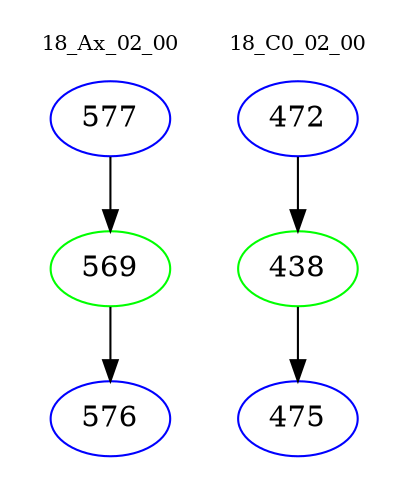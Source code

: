 digraph{
subgraph cluster_0 {
color = white
label = "18_Ax_02_00";
fontsize=10;
T0_577 [label="577", color="blue"]
T0_577 -> T0_569 [color="black"]
T0_569 [label="569", color="green"]
T0_569 -> T0_576 [color="black"]
T0_576 [label="576", color="blue"]
}
subgraph cluster_1 {
color = white
label = "18_C0_02_00";
fontsize=10;
T1_472 [label="472", color="blue"]
T1_472 -> T1_438 [color="black"]
T1_438 [label="438", color="green"]
T1_438 -> T1_475 [color="black"]
T1_475 [label="475", color="blue"]
}
}
